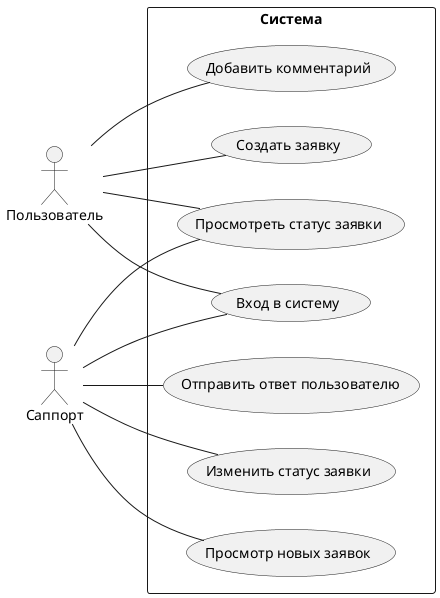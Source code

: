 @startuml
left to right direction
skinparam packageStyle rectangle
actor "Пользователь" as User
actor "Саппорт" as Support
package "Система" {
usecase "Вход в систему" as UC_Login
usecase "Создать заявку" as Create_Ticket
usecase "Просмотреть статус заявки" as StatusCheck
usecase "Добавить комментарий" as addComment
usecase "Просмотр новых заявок" as CheckNewTicket
usecase "Отправить ответ пользователю" as sendAnswer
usecase "Изменить статус заявки" as changeStatus
}
User -- UC_Login
Support -- UC_Login
User -- Create_Ticket
User -- StatusCheck
User -- addComment
Support -- CheckNewTicket
Support -- sendAnswer
Support -- StatusCheck
Support -- changeStatus
@enduml